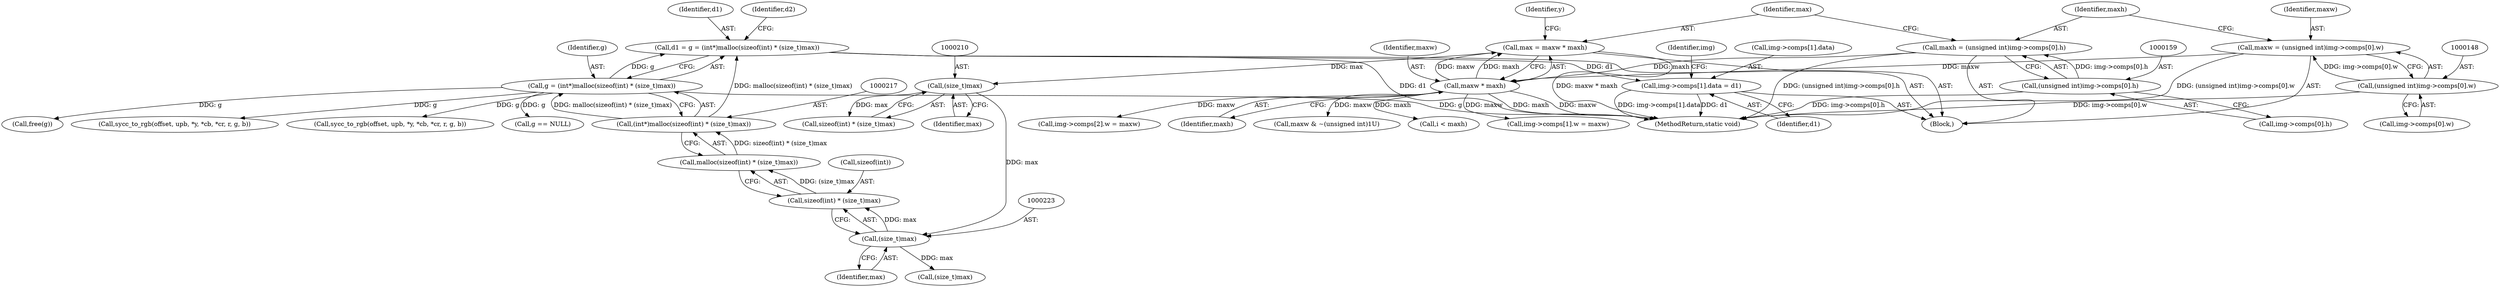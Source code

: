 digraph "1_openjpeg_15f081c89650dccee4aa4ae66f614c3fdb268767_1@pointer" {
"1000375" [label="(Call,img->comps[1].data = d1)"];
"1000212" [label="(Call,d1 = g = (int*)malloc(sizeof(int) * (size_t)max))"];
"1000214" [label="(Call,g = (int*)malloc(sizeof(int) * (size_t)max))"];
"1000216" [label="(Call,(int*)malloc(sizeof(int) * (size_t)max))"];
"1000218" [label="(Call,malloc(sizeof(int) * (size_t)max))"];
"1000219" [label="(Call,sizeof(int) * (size_t)max)"];
"1000222" [label="(Call,(size_t)max)"];
"1000209" [label="(Call,(size_t)max)"];
"1000167" [label="(Call,max = maxw * maxh)"];
"1000169" [label="(Call,maxw * maxh)"];
"1000145" [label="(Call,maxw = (unsigned int)img->comps[0].w)"];
"1000147" [label="(Call,(unsigned int)img->comps[0].w)"];
"1000156" [label="(Call,maxh = (unsigned int)img->comps[0].h)"];
"1000158" [label="(Call,(unsigned int)img->comps[0].h)"];
"1000218" [label="(Call,malloc(sizeof(int) * (size_t)max))"];
"1000267" [label="(Call,maxw & ~(unsigned int)1U)"];
"1000167" [label="(Call,max = maxw * maxh)"];
"1000170" [label="(Identifier,maxw)"];
"1000255" [label="(Call,i < maxh)"];
"1000216" [label="(Call,(int*)malloc(sizeof(int) * (size_t)max))"];
"1000147" [label="(Call,(unsigned int)img->comps[0].w)"];
"1000213" [label="(Identifier,d1)"];
"1000103" [label="(Block,)"];
"1000215" [label="(Identifier,g)"];
"1000171" [label="(Identifier,maxh)"];
"1000145" [label="(Call,maxw = (unsigned int)img->comps[0].w)"];
"1000169" [label="(Call,maxw * maxh)"];
"1000376" [label="(Call,img->comps[1].data)"];
"1000212" [label="(Call,d1 = g = (int*)malloc(sizeof(int) * (size_t)max))"];
"1000220" [label="(Call,sizeof(int))"];
"1000419" [label="(Call,img->comps[2].w = maxw)"];
"1000326" [label="(Call,sycc_to_rgb(offset, upb, *y, *cb, *cr, r, g, b))"];
"1000168" [label="(Identifier,max)"];
"1000146" [label="(Identifier,maxw)"];
"1000511" [label="(MethodReturn,static void)"];
"1000224" [label="(Identifier,max)"];
"1000156" [label="(Call,maxh = (unsigned int)img->comps[0].h)"];
"1000149" [label="(Call,img->comps[0].w)"];
"1000235" [label="(Call,(size_t)max)"];
"1000160" [label="(Call,img->comps[0].h)"];
"1000222" [label="(Call,(size_t)max)"];
"1000173" [label="(Identifier,y)"];
"1000158" [label="(Call,(unsigned int)img->comps[0].h)"];
"1000505" [label="(Call,free(g))"];
"1000277" [label="(Call,sycc_to_rgb(offset, upb, *y, *cb, *cr, r, g, b))"];
"1000219" [label="(Call,sizeof(int) * (size_t)max)"];
"1000209" [label="(Call,(size_t)max)"];
"1000157" [label="(Identifier,maxh)"];
"1000214" [label="(Call,g = (int*)malloc(sizeof(int) * (size_t)max))"];
"1000206" [label="(Call,sizeof(int) * (size_t)max)"];
"1000375" [label="(Call,img->comps[1].data = d1)"];
"1000388" [label="(Identifier,img)"];
"1000226" [label="(Identifier,d2)"];
"1000383" [label="(Identifier,d1)"];
"1000211" [label="(Identifier,max)"];
"1000401" [label="(Call,img->comps[1].w = maxw)"];
"1000244" [label="(Call,g == NULL)"];
"1000375" -> "1000103"  [label="AST: "];
"1000375" -> "1000383"  [label="CFG: "];
"1000376" -> "1000375"  [label="AST: "];
"1000383" -> "1000375"  [label="AST: "];
"1000388" -> "1000375"  [label="CFG: "];
"1000375" -> "1000511"  [label="DDG: img->comps[1].data"];
"1000375" -> "1000511"  [label="DDG: d1"];
"1000212" -> "1000375"  [label="DDG: d1"];
"1000212" -> "1000103"  [label="AST: "];
"1000212" -> "1000214"  [label="CFG: "];
"1000213" -> "1000212"  [label="AST: "];
"1000214" -> "1000212"  [label="AST: "];
"1000226" -> "1000212"  [label="CFG: "];
"1000212" -> "1000511"  [label="DDG: d1"];
"1000214" -> "1000212"  [label="DDG: g"];
"1000216" -> "1000212"  [label="DDG: malloc(sizeof(int) * (size_t)max)"];
"1000214" -> "1000216"  [label="CFG: "];
"1000215" -> "1000214"  [label="AST: "];
"1000216" -> "1000214"  [label="AST: "];
"1000214" -> "1000511"  [label="DDG: g"];
"1000216" -> "1000214"  [label="DDG: malloc(sizeof(int) * (size_t)max)"];
"1000214" -> "1000244"  [label="DDG: g"];
"1000214" -> "1000277"  [label="DDG: g"];
"1000214" -> "1000326"  [label="DDG: g"];
"1000214" -> "1000505"  [label="DDG: g"];
"1000216" -> "1000218"  [label="CFG: "];
"1000217" -> "1000216"  [label="AST: "];
"1000218" -> "1000216"  [label="AST: "];
"1000218" -> "1000216"  [label="DDG: sizeof(int) * (size_t)max"];
"1000218" -> "1000219"  [label="CFG: "];
"1000219" -> "1000218"  [label="AST: "];
"1000219" -> "1000218"  [label="DDG: (size_t)max"];
"1000219" -> "1000222"  [label="CFG: "];
"1000220" -> "1000219"  [label="AST: "];
"1000222" -> "1000219"  [label="AST: "];
"1000222" -> "1000219"  [label="DDG: max"];
"1000222" -> "1000224"  [label="CFG: "];
"1000223" -> "1000222"  [label="AST: "];
"1000224" -> "1000222"  [label="AST: "];
"1000209" -> "1000222"  [label="DDG: max"];
"1000222" -> "1000235"  [label="DDG: max"];
"1000209" -> "1000206"  [label="AST: "];
"1000209" -> "1000211"  [label="CFG: "];
"1000210" -> "1000209"  [label="AST: "];
"1000211" -> "1000209"  [label="AST: "];
"1000206" -> "1000209"  [label="CFG: "];
"1000209" -> "1000206"  [label="DDG: max"];
"1000167" -> "1000209"  [label="DDG: max"];
"1000167" -> "1000103"  [label="AST: "];
"1000167" -> "1000169"  [label="CFG: "];
"1000168" -> "1000167"  [label="AST: "];
"1000169" -> "1000167"  [label="AST: "];
"1000173" -> "1000167"  [label="CFG: "];
"1000167" -> "1000511"  [label="DDG: maxw * maxh"];
"1000169" -> "1000167"  [label="DDG: maxw"];
"1000169" -> "1000167"  [label="DDG: maxh"];
"1000169" -> "1000171"  [label="CFG: "];
"1000170" -> "1000169"  [label="AST: "];
"1000171" -> "1000169"  [label="AST: "];
"1000169" -> "1000511"  [label="DDG: maxh"];
"1000169" -> "1000511"  [label="DDG: maxw"];
"1000145" -> "1000169"  [label="DDG: maxw"];
"1000156" -> "1000169"  [label="DDG: maxh"];
"1000169" -> "1000255"  [label="DDG: maxh"];
"1000169" -> "1000267"  [label="DDG: maxw"];
"1000169" -> "1000401"  [label="DDG: maxw"];
"1000169" -> "1000419"  [label="DDG: maxw"];
"1000145" -> "1000103"  [label="AST: "];
"1000145" -> "1000147"  [label="CFG: "];
"1000146" -> "1000145"  [label="AST: "];
"1000147" -> "1000145"  [label="AST: "];
"1000157" -> "1000145"  [label="CFG: "];
"1000145" -> "1000511"  [label="DDG: (unsigned int)img->comps[0].w"];
"1000147" -> "1000145"  [label="DDG: img->comps[0].w"];
"1000147" -> "1000149"  [label="CFG: "];
"1000148" -> "1000147"  [label="AST: "];
"1000149" -> "1000147"  [label="AST: "];
"1000147" -> "1000511"  [label="DDG: img->comps[0].w"];
"1000156" -> "1000103"  [label="AST: "];
"1000156" -> "1000158"  [label="CFG: "];
"1000157" -> "1000156"  [label="AST: "];
"1000158" -> "1000156"  [label="AST: "];
"1000168" -> "1000156"  [label="CFG: "];
"1000156" -> "1000511"  [label="DDG: (unsigned int)img->comps[0].h"];
"1000158" -> "1000156"  [label="DDG: img->comps[0].h"];
"1000158" -> "1000160"  [label="CFG: "];
"1000159" -> "1000158"  [label="AST: "];
"1000160" -> "1000158"  [label="AST: "];
"1000158" -> "1000511"  [label="DDG: img->comps[0].h"];
}
